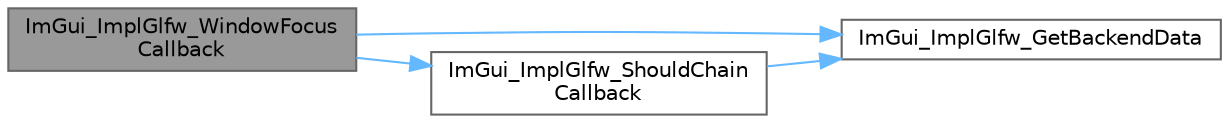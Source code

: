 digraph "ImGui_ImplGlfw_WindowFocusCallback"
{
 // LATEX_PDF_SIZE
  bgcolor="transparent";
  edge [fontname=Helvetica,fontsize=10,labelfontname=Helvetica,labelfontsize=10];
  node [fontname=Helvetica,fontsize=10,shape=box,height=0.2,width=0.4];
  rankdir="LR";
  Node1 [id="Node000001",label="ImGui_ImplGlfw_WindowFocus\lCallback",height=0.2,width=0.4,color="gray40", fillcolor="grey60", style="filled", fontcolor="black",tooltip=" "];
  Node1 -> Node2 [id="edge1_Node000001_Node000002",color="steelblue1",style="solid",tooltip=" "];
  Node2 [id="Node000002",label="ImGui_ImplGlfw_GetBackendData",height=0.2,width=0.4,color="grey40", fillcolor="white", style="filled",URL="$imgui__impl__glfw_8cpp.html#a42131482f4e35e879c2d58d5c1c9eb8f",tooltip=" "];
  Node1 -> Node3 [id="edge2_Node000001_Node000003",color="steelblue1",style="solid",tooltip=" "];
  Node3 [id="Node000003",label="ImGui_ImplGlfw_ShouldChain\lCallback",height=0.2,width=0.4,color="grey40", fillcolor="white", style="filled",URL="$imgui__impl__glfw_8cpp.html#a2afb72066f3e7621bb438b2f19fa74ef",tooltip=" "];
  Node3 -> Node2 [id="edge3_Node000003_Node000002",color="steelblue1",style="solid",tooltip=" "];
}
